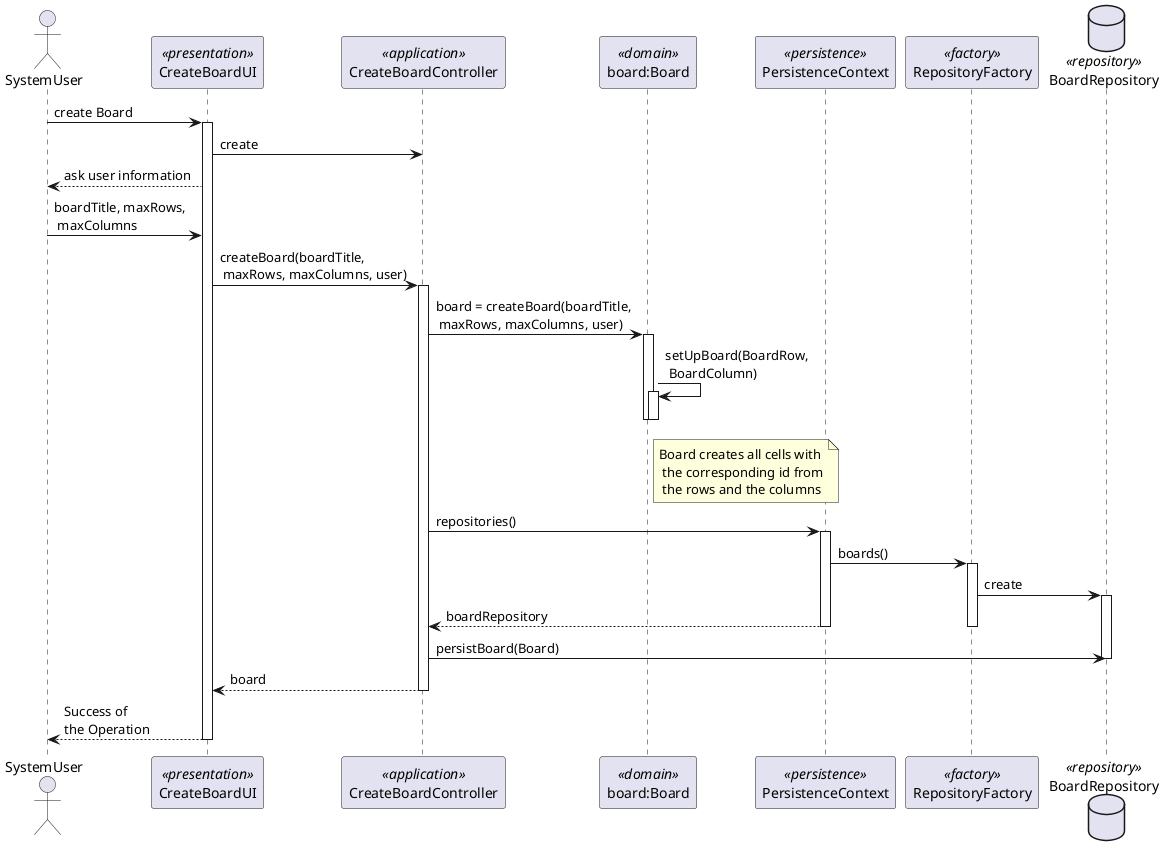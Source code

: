 @startuml

skinparam packageStyle rect
skinparam shadowing false

actor SystemUser as Actor
participant CreateBoardUI as UI <<presentation>> order 1
participant CreateBoardController as Controller <<application>> order 2
participant "board:Board" as Board <<domain>> order 3
participant PersistenceContext as Persistence <<persistence>> order 4
participant RepositoryFactory as Fact <<factory>> order 5
database BoardRepository as Repo <<repository>> order 6

Actor -> UI : create Board
activate UI
    UI -> Controller : create
    Actor <-- UI : ask user information
    Actor -> UI : boardTitle, maxRows,\n maxColumns
    UI -> Controller : createBoard(boardTitle,\n maxRows, maxColumns, user)
    activate Controller
    Controller -> Board : board = createBoard(boardTitle,\n maxRows, maxColumns, user)
            activate Board
            Board -> Board : setUpBoard(BoardRow,\n BoardColumn)
            note right of Board :Board creates all cells with\n the corresponding id from\n the rows and the columns
            activate Board
            deactivate Board
            deactivate Board
                        Controller -> Persistence : repositories()
                        activate Persistence
                        Persistence -> Fact : boards()
                        activate Fact
                            Fact -> Repo : create
                            activate Repo
                            Controller <-- Persistence: boardRepository
                            deactivate Fact
                            deactivate Persistence
        Controller -> Repo : persistBoard(Board)
        deactivate Repo
    UI <-- Controller : board
    deactivate Controller
Actor <-- UI : Success of \nthe Operation
deactivate UI


@enduml